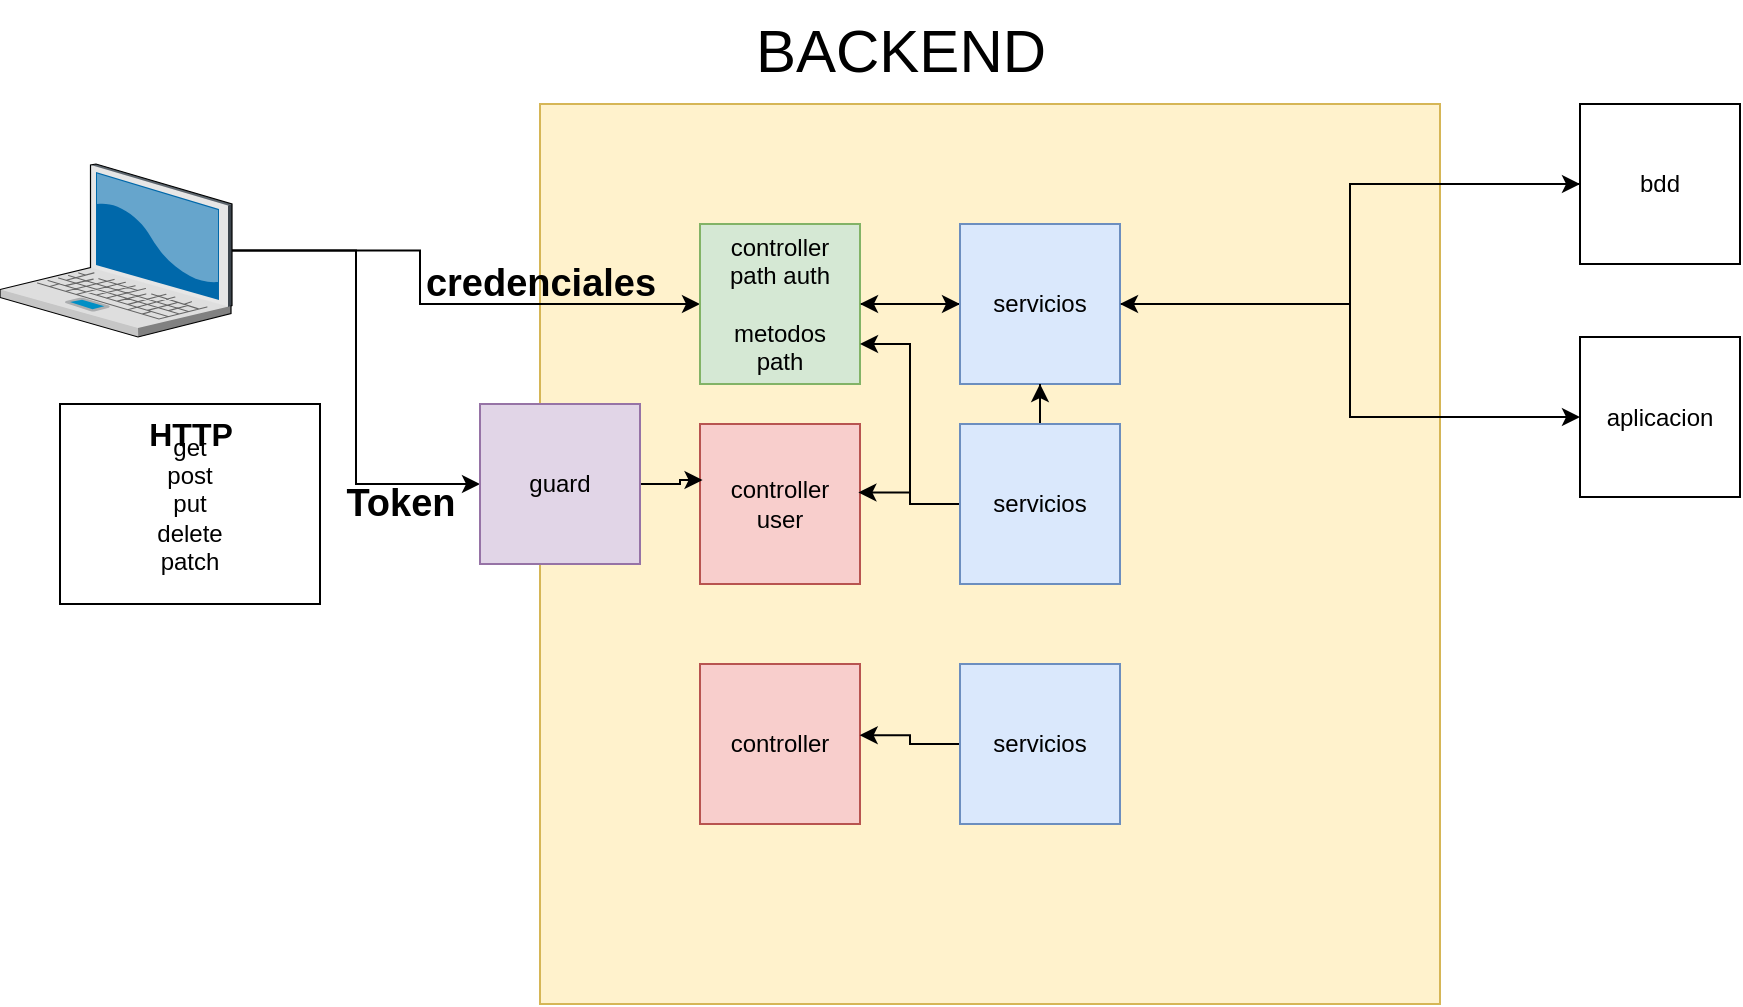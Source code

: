 <mxfile version="21.1.9" type="device">
  <diagram name="Página-1" id="LPYJO1rMF5mASeXByl_q">
    <mxGraphModel dx="1816" dy="632" grid="1" gridSize="10" guides="1" tooltips="1" connect="1" arrows="1" fold="1" page="1" pageScale="1" pageWidth="827" pageHeight="1169" math="0" shadow="0">
      <root>
        <mxCell id="0" />
        <mxCell id="1" parent="0" />
        <mxCell id="WGciW0yKFEdYIVCfGIZ3-1" value="" style="whiteSpace=wrap;html=1;aspect=fixed;fillColor=#fff2cc;strokeColor=#d6b656;" vertex="1" parent="1">
          <mxGeometry x="180" y="240" width="450" height="450" as="geometry" />
        </mxCell>
        <mxCell id="WGciW0yKFEdYIVCfGIZ3-2" value="&lt;font style=&quot;font-size: 30px;&quot;&gt;BACKEND&lt;/font&gt;" style="text;html=1;align=center;verticalAlign=middle;resizable=0;points=[];autosize=1;strokeColor=none;fillColor=none;" vertex="1" parent="1">
          <mxGeometry x="275" y="188" width="170" height="50" as="geometry" />
        </mxCell>
        <mxCell id="WGciW0yKFEdYIVCfGIZ3-4" style="edgeStyle=orthogonalEdgeStyle;rounded=0;orthogonalLoop=1;jettySize=auto;html=1;" edge="1" parent="1" source="WGciW0yKFEdYIVCfGIZ3-3" target="WGciW0yKFEdYIVCfGIZ3-5">
          <mxGeometry relative="1" as="geometry">
            <Array as="points">
              <mxPoint x="120" y="313" />
              <mxPoint x="120" y="340" />
            </Array>
          </mxGeometry>
        </mxCell>
        <mxCell id="WGciW0yKFEdYIVCfGIZ3-30" style="edgeStyle=orthogonalEdgeStyle;rounded=0;orthogonalLoop=1;jettySize=auto;html=1;entryX=0;entryY=0.5;entryDx=0;entryDy=0;" edge="1" parent="1" source="WGciW0yKFEdYIVCfGIZ3-3" target="WGciW0yKFEdYIVCfGIZ3-29">
          <mxGeometry relative="1" as="geometry" />
        </mxCell>
        <mxCell id="WGciW0yKFEdYIVCfGIZ3-3" value="" style="verticalLabelPosition=bottom;sketch=0;aspect=fixed;html=1;verticalAlign=top;strokeColor=none;align=center;outlineConnect=0;shape=mxgraph.citrix.laptop_2;" vertex="1" parent="1">
          <mxGeometry x="-90" y="270" width="116" height="86.5" as="geometry" />
        </mxCell>
        <mxCell id="WGciW0yKFEdYIVCfGIZ3-20" style="edgeStyle=orthogonalEdgeStyle;rounded=0;orthogonalLoop=1;jettySize=auto;html=1;" edge="1" parent="1" source="WGciW0yKFEdYIVCfGIZ3-5" target="WGciW0yKFEdYIVCfGIZ3-8">
          <mxGeometry relative="1" as="geometry" />
        </mxCell>
        <mxCell id="WGciW0yKFEdYIVCfGIZ3-5" value="controller&lt;br&gt;path auth&lt;br&gt;&lt;br&gt;metodos&lt;br&gt;path" style="whiteSpace=wrap;html=1;aspect=fixed;fillColor=#d5e8d4;strokeColor=#82b366;" vertex="1" parent="1">
          <mxGeometry x="260" y="300" width="80" height="80" as="geometry" />
        </mxCell>
        <mxCell id="WGciW0yKFEdYIVCfGIZ3-6" value="controller&lt;br&gt;user" style="whiteSpace=wrap;html=1;aspect=fixed;fillColor=#f8cecc;strokeColor=#b85450;" vertex="1" parent="1">
          <mxGeometry x="260" y="400" width="80" height="80" as="geometry" />
        </mxCell>
        <mxCell id="WGciW0yKFEdYIVCfGIZ3-7" value="controller" style="whiteSpace=wrap;html=1;aspect=fixed;fillColor=#f8cecc;strokeColor=#b85450;" vertex="1" parent="1">
          <mxGeometry x="260" y="520" width="80" height="80" as="geometry" />
        </mxCell>
        <mxCell id="WGciW0yKFEdYIVCfGIZ3-11" style="edgeStyle=orthogonalEdgeStyle;rounded=0;orthogonalLoop=1;jettySize=auto;html=1;entryX=1;entryY=0.5;entryDx=0;entryDy=0;" edge="1" parent="1" source="WGciW0yKFEdYIVCfGIZ3-8" target="WGciW0yKFEdYIVCfGIZ3-5">
          <mxGeometry relative="1" as="geometry" />
        </mxCell>
        <mxCell id="WGciW0yKFEdYIVCfGIZ3-18" style="edgeStyle=orthogonalEdgeStyle;rounded=0;orthogonalLoop=1;jettySize=auto;html=1;" edge="1" parent="1" source="WGciW0yKFEdYIVCfGIZ3-8" target="WGciW0yKFEdYIVCfGIZ3-16">
          <mxGeometry relative="1" as="geometry" />
        </mxCell>
        <mxCell id="WGciW0yKFEdYIVCfGIZ3-19" style="edgeStyle=orthogonalEdgeStyle;rounded=0;orthogonalLoop=1;jettySize=auto;html=1;entryX=0;entryY=0.5;entryDx=0;entryDy=0;" edge="1" parent="1" source="WGciW0yKFEdYIVCfGIZ3-8" target="WGciW0yKFEdYIVCfGIZ3-17">
          <mxGeometry relative="1" as="geometry" />
        </mxCell>
        <mxCell id="WGciW0yKFEdYIVCfGIZ3-8" value="servicios" style="whiteSpace=wrap;html=1;aspect=fixed;fillColor=#dae8fc;strokeColor=#6c8ebf;" vertex="1" parent="1">
          <mxGeometry x="390" y="300" width="80" height="80" as="geometry" />
        </mxCell>
        <mxCell id="WGciW0yKFEdYIVCfGIZ3-12" style="edgeStyle=orthogonalEdgeStyle;rounded=0;orthogonalLoop=1;jettySize=auto;html=1;entryX=1;entryY=0.75;entryDx=0;entryDy=0;" edge="1" parent="1" source="WGciW0yKFEdYIVCfGIZ3-9" target="WGciW0yKFEdYIVCfGIZ3-5">
          <mxGeometry relative="1" as="geometry" />
        </mxCell>
        <mxCell id="WGciW0yKFEdYIVCfGIZ3-13" style="edgeStyle=orthogonalEdgeStyle;rounded=0;orthogonalLoop=1;jettySize=auto;html=1;entryX=0.99;entryY=0.428;entryDx=0;entryDy=0;entryPerimeter=0;" edge="1" parent="1" source="WGciW0yKFEdYIVCfGIZ3-9" target="WGciW0yKFEdYIVCfGIZ3-6">
          <mxGeometry relative="1" as="geometry" />
        </mxCell>
        <mxCell id="WGciW0yKFEdYIVCfGIZ3-9" value="servicios" style="whiteSpace=wrap;html=1;aspect=fixed;fillColor=#dae8fc;strokeColor=#6c8ebf;" vertex="1" parent="1">
          <mxGeometry x="390" y="400" width="80" height="80" as="geometry" />
        </mxCell>
        <mxCell id="WGciW0yKFEdYIVCfGIZ3-14" style="edgeStyle=orthogonalEdgeStyle;rounded=0;orthogonalLoop=1;jettySize=auto;html=1;entryX=0.998;entryY=0.445;entryDx=0;entryDy=0;entryPerimeter=0;" edge="1" parent="1" source="WGciW0yKFEdYIVCfGIZ3-10" target="WGciW0yKFEdYIVCfGIZ3-7">
          <mxGeometry relative="1" as="geometry" />
        </mxCell>
        <mxCell id="WGciW0yKFEdYIVCfGIZ3-10" value="servicios" style="whiteSpace=wrap;html=1;aspect=fixed;fillColor=#dae8fc;strokeColor=#6c8ebf;" vertex="1" parent="1">
          <mxGeometry x="390" y="520" width="80" height="80" as="geometry" />
        </mxCell>
        <mxCell id="WGciW0yKFEdYIVCfGIZ3-21" style="edgeStyle=orthogonalEdgeStyle;rounded=0;orthogonalLoop=1;jettySize=auto;html=1;" edge="1" parent="1" source="WGciW0yKFEdYIVCfGIZ3-16" target="WGciW0yKFEdYIVCfGIZ3-8">
          <mxGeometry relative="1" as="geometry" />
        </mxCell>
        <mxCell id="WGciW0yKFEdYIVCfGIZ3-16" value="bdd" style="whiteSpace=wrap;html=1;aspect=fixed;" vertex="1" parent="1">
          <mxGeometry x="700" y="240" width="80" height="80" as="geometry" />
        </mxCell>
        <mxCell id="WGciW0yKFEdYIVCfGIZ3-17" value="aplicacion" style="whiteSpace=wrap;html=1;aspect=fixed;" vertex="1" parent="1">
          <mxGeometry x="700" y="356.5" width="80" height="80" as="geometry" />
        </mxCell>
        <mxCell id="WGciW0yKFEdYIVCfGIZ3-22" value="&lt;b&gt;&lt;font style=&quot;font-size: 19px;&quot;&gt;Token&lt;/font&gt;&lt;/b&gt;" style="text;html=1;align=center;verticalAlign=middle;resizable=0;points=[];autosize=1;strokeColor=none;fillColor=none;" vertex="1" parent="1">
          <mxGeometry x="70" y="420" width="80" height="40" as="geometry" />
        </mxCell>
        <mxCell id="WGciW0yKFEdYIVCfGIZ3-23" value="&lt;b&gt;&lt;font style=&quot;font-size: 19px;&quot;&gt;credenciales&lt;/font&gt;&lt;/b&gt;" style="text;html=1;align=center;verticalAlign=middle;resizable=0;points=[];autosize=1;strokeColor=none;fillColor=none;" vertex="1" parent="1">
          <mxGeometry x="110" y="310" width="140" height="40" as="geometry" />
        </mxCell>
        <mxCell id="WGciW0yKFEdYIVCfGIZ3-25" value="get&lt;br&gt;post&lt;br&gt;put&lt;br&gt;delete&lt;br&gt;patch" style="rounded=0;whiteSpace=wrap;html=1;" vertex="1" parent="1">
          <mxGeometry x="-60" y="390" width="130" height="100" as="geometry" />
        </mxCell>
        <mxCell id="WGciW0yKFEdYIVCfGIZ3-24" value="&lt;b&gt;&lt;font style=&quot;font-size: 16px;&quot;&gt;HTTP&lt;/font&gt;&lt;/b&gt;" style="text;html=1;align=center;verticalAlign=middle;resizable=0;points=[];autosize=1;strokeColor=none;fillColor=none;" vertex="1" parent="1">
          <mxGeometry x="-30" y="390" width="70" height="30" as="geometry" />
        </mxCell>
        <mxCell id="WGciW0yKFEdYIVCfGIZ3-28" style="edgeStyle=orthogonalEdgeStyle;rounded=0;orthogonalLoop=1;jettySize=auto;html=1;entryX=0.5;entryY=1;entryDx=0;entryDy=0;" edge="1" parent="1" source="WGciW0yKFEdYIVCfGIZ3-26" target="WGciW0yKFEdYIVCfGIZ3-8">
          <mxGeometry relative="1" as="geometry" />
        </mxCell>
        <mxCell id="WGciW0yKFEdYIVCfGIZ3-26" value="servicios" style="whiteSpace=wrap;html=1;aspect=fixed;fillColor=#dae8fc;strokeColor=#6c8ebf;" vertex="1" parent="1">
          <mxGeometry x="390" y="400" width="80" height="80" as="geometry" />
        </mxCell>
        <mxCell id="WGciW0yKFEdYIVCfGIZ3-27" value="servicios" style="whiteSpace=wrap;html=1;aspect=fixed;fillColor=#dae8fc;strokeColor=#6c8ebf;" vertex="1" parent="1">
          <mxGeometry x="390" y="520" width="80" height="80" as="geometry" />
        </mxCell>
        <mxCell id="WGciW0yKFEdYIVCfGIZ3-31" style="edgeStyle=orthogonalEdgeStyle;rounded=0;orthogonalLoop=1;jettySize=auto;html=1;entryX=0.016;entryY=0.35;entryDx=0;entryDy=0;entryPerimeter=0;" edge="1" parent="1" source="WGciW0yKFEdYIVCfGIZ3-29" target="WGciW0yKFEdYIVCfGIZ3-6">
          <mxGeometry relative="1" as="geometry" />
        </mxCell>
        <mxCell id="WGciW0yKFEdYIVCfGIZ3-29" value="guard" style="whiteSpace=wrap;html=1;aspect=fixed;fillColor=#e1d5e7;strokeColor=#9673a6;" vertex="1" parent="1">
          <mxGeometry x="150" y="390" width="80" height="80" as="geometry" />
        </mxCell>
      </root>
    </mxGraphModel>
  </diagram>
</mxfile>
